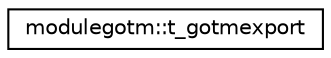 digraph "Graphical Class Hierarchy"
{
 // LATEX_PDF_SIZE
  edge [fontname="Helvetica",fontsize="10",labelfontname="Helvetica",labelfontsize="10"];
  node [fontname="Helvetica",fontsize="10",shape=record];
  rankdir="LR";
  Node0 [label="modulegotm::t_gotmexport",height=0.2,width=0.4,color="black", fillcolor="white", style="filled",URL="$structmodulegotm_1_1t__gotmexport.html",tooltip=" "];
}
